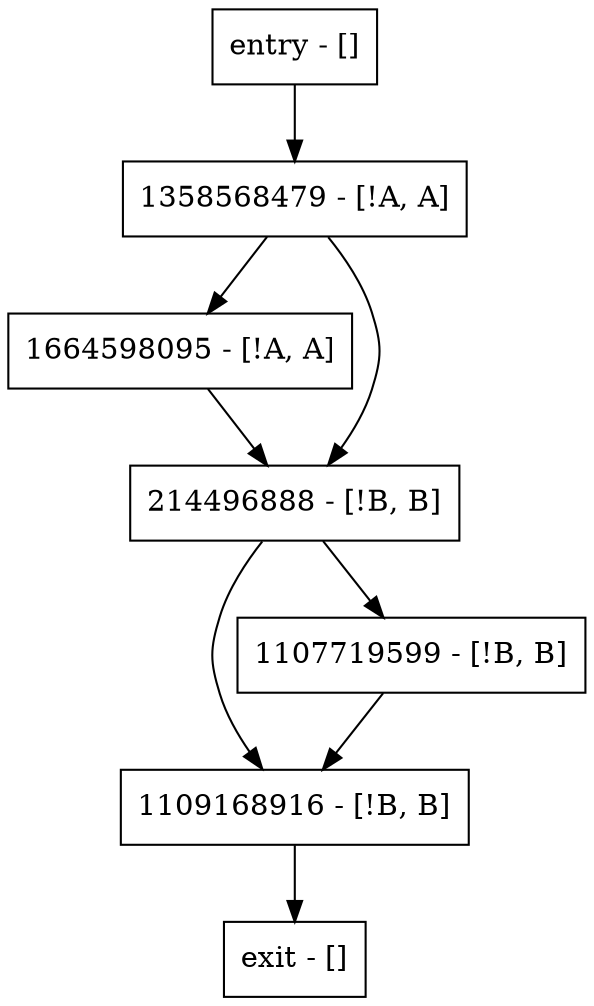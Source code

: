 digraph main {
node [shape=record];
1109168916 [label="1109168916 - [!B, B]"];
entry [label="entry - []"];
exit [label="exit - []"];
1107719599 [label="1107719599 - [!B, B]"];
1358568479 [label="1358568479 - [!A, A]"];
1664598095 [label="1664598095 - [!A, A]"];
214496888 [label="214496888 - [!B, B]"];
entry;
exit;
1109168916 -> exit;
entry -> 1358568479;
1107719599 -> 1109168916;
1358568479 -> 1664598095;
1358568479 -> 214496888;
1664598095 -> 214496888;
214496888 -> 1109168916;
214496888 -> 1107719599;
}
